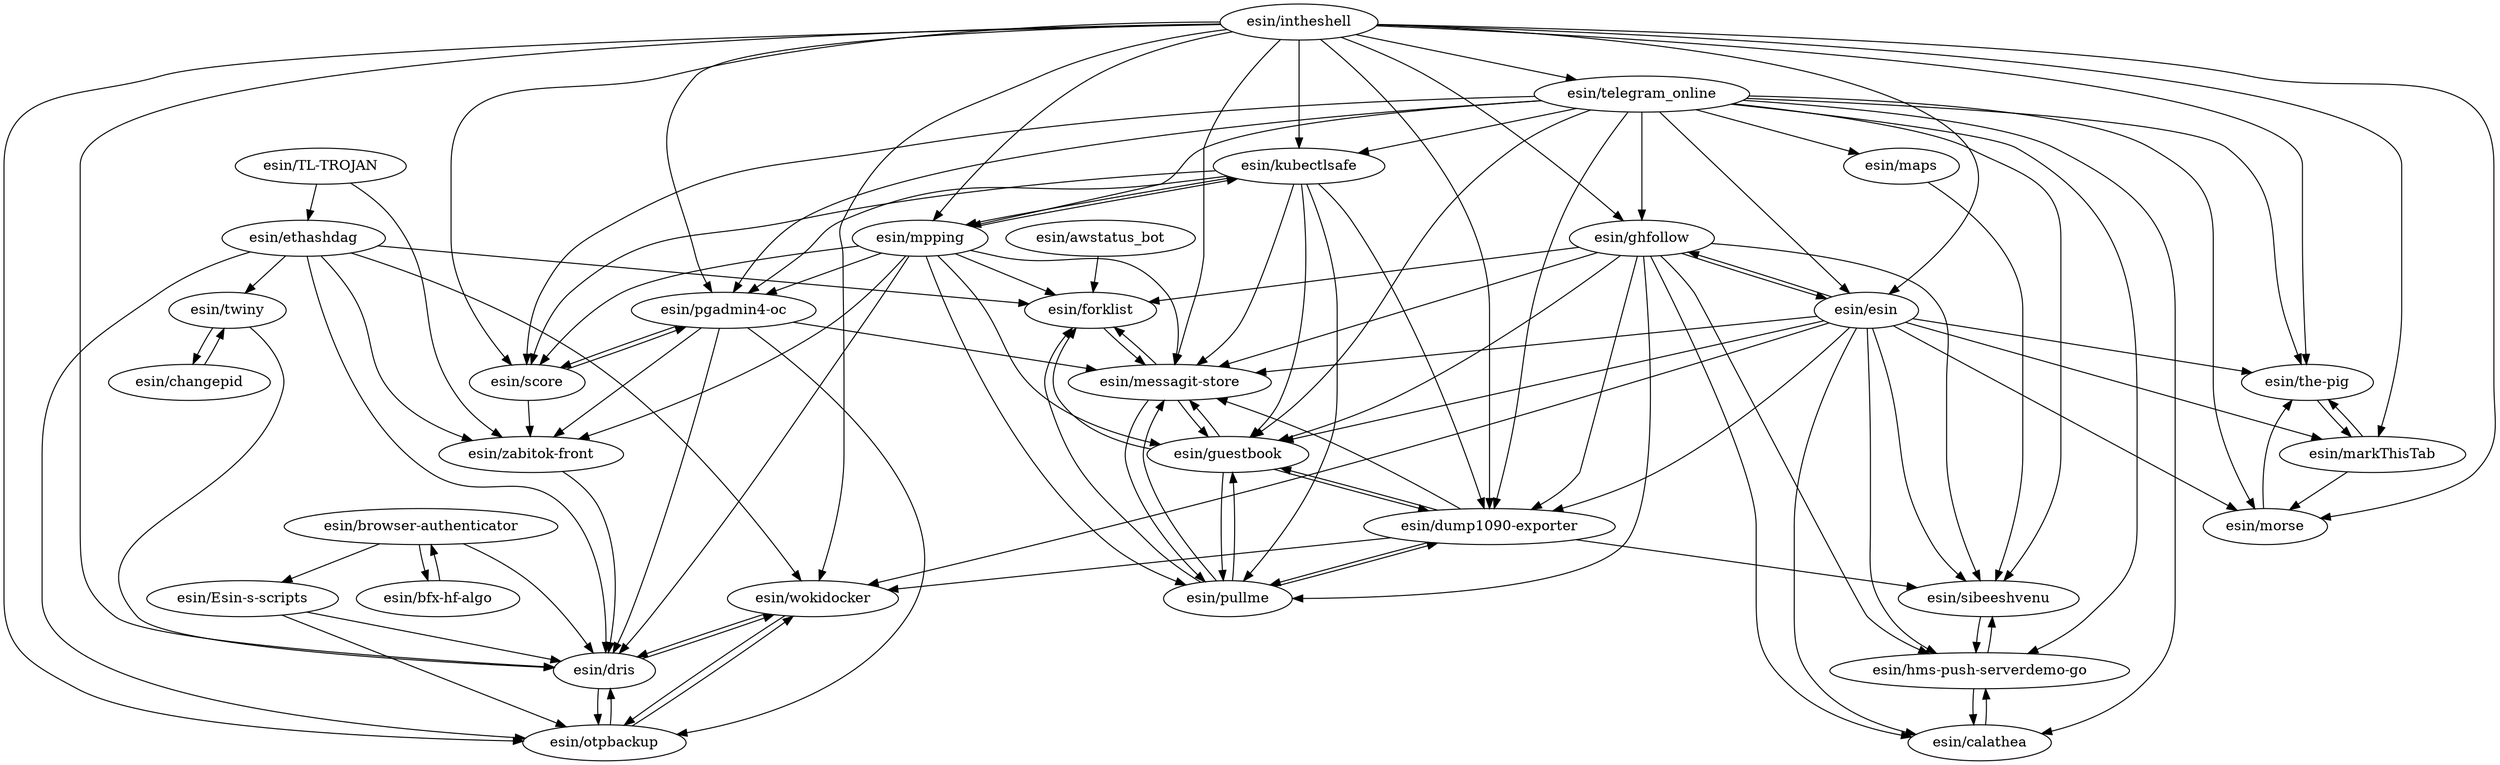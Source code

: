 digraph G {
"esin/kubectlsafe" -> "esin/mpping"
"esin/kubectlsafe" -> "esin/pgadmin4-oc"
"esin/kubectlsafe" -> "esin/score"
"esin/kubectlsafe" -> "esin/guestbook"
"esin/kubectlsafe" -> "esin/dump1090-exporter"
"esin/kubectlsafe" -> "esin/pullme"
"esin/kubectlsafe" -> "esin/messagit-store"
"esin/mpping" -> "esin/messagit-store"
"esin/mpping" -> "esin/pgadmin4-oc"
"esin/mpping" -> "esin/guestbook"
"esin/mpping" -> "esin/pullme"
"esin/mpping" -> "esin/score"
"esin/mpping" -> "esin/kubectlsafe"
"esin/mpping" -> "esin/zabitok-front"
"esin/mpping" -> "esin/dris"
"esin/mpping" -> "esin/forklist"
"esin/changepid" -> "esin/twiny"
"esin/bfx-hf-algo" -> "esin/browser-authenticator"
"esin/browser-authenticator" -> "esin/bfx-hf-algo"
"esin/browser-authenticator" -> "esin/dris"
"esin/browser-authenticator" -> "esin/Esin-s-scripts"
"esin/otpbackup" -> "esin/dris"
"esin/otpbackup" -> "esin/wokidocker"
"esin/dris" -> "esin/otpbackup"
"esin/dris" -> "esin/wokidocker"
"esin/wokidocker" -> "esin/dris"
"esin/wokidocker" -> "esin/otpbackup"
"esin/twiny" -> "esin/changepid"
"esin/twiny" -> "esin/dris"
"esin/ethashdag" -> "esin/dris"
"esin/ethashdag" -> "esin/otpbackup"
"esin/ethashdag" -> "esin/wokidocker"
"esin/ethashdag" -> "esin/zabitok-front"
"esin/ethashdag" -> "esin/twiny"
"esin/ethashdag" -> "esin/forklist"
"esin/TL-TROJAN" -> "esin/zabitok-front"
"esin/TL-TROJAN" -> "esin/ethashdag"
"esin/zabitok-front" -> "esin/dris"
"esin/score" -> "esin/pgadmin4-oc"
"esin/score" -> "esin/zabitok-front"
"esin/pgadmin4-oc" -> "esin/zabitok-front"
"esin/pgadmin4-oc" -> "esin/dris"
"esin/pgadmin4-oc" -> "esin/score"
"esin/pgadmin4-oc" -> "esin/messagit-store"
"esin/pgadmin4-oc" -> "esin/otpbackup"
"esin/messagit-store" -> "esin/guestbook"
"esin/messagit-store" -> "esin/pullme"
"esin/messagit-store" -> "esin/forklist"
"esin/esin" -> "esin/dump1090-exporter"
"esin/esin" -> "esin/the-pig"
"esin/esin" -> "esin/ghfollow"
"esin/esin" -> "esin/markThisTab"
"esin/esin" -> "esin/guestbook"
"esin/esin" -> "esin/calathea"
"esin/esin" -> "esin/sibeeshvenu"
"esin/esin" -> "esin/messagit-store"
"esin/esin" -> "esin/hms-push-serverdemo-go"
"esin/esin" -> "esin/morse"
"esin/esin" -> "esin/wokidocker"
"esin/pullme" -> "esin/messagit-store"
"esin/pullme" -> "esin/guestbook"
"esin/pullme" -> "esin/forklist"
"esin/pullme" -> "esin/dump1090-exporter"
"esin/dump1090-exporter" -> "esin/guestbook"
"esin/dump1090-exporter" -> "esin/messagit-store"
"esin/dump1090-exporter" -> "esin/pullme"
"esin/dump1090-exporter" -> "esin/sibeeshvenu"
"esin/dump1090-exporter" -> "esin/wokidocker"
"esin/Esin-s-scripts" -> "esin/dris"
"esin/Esin-s-scripts" -> "esin/otpbackup"
"esin/forklist" -> "esin/messagit-store"
"esin/awstatus_bot" -> "esin/forklist"
"esin/telegram_online" -> "esin/kubectlsafe"
"esin/telegram_online" -> "esin/morse"
"esin/telegram_online" -> "esin/hms-push-serverdemo-go"
"esin/telegram_online" -> "esin/ghfollow"
"esin/telegram_online" -> "esin/dump1090-exporter"
"esin/telegram_online" -> "esin/calathea"
"esin/telegram_online" -> "esin/pgadmin4-oc"
"esin/telegram_online" -> "esin/maps"
"esin/telegram_online" -> "esin/sibeeshvenu"
"esin/telegram_online" -> "esin/score"
"esin/telegram_online" -> "esin/guestbook"
"esin/telegram_online" -> "esin/mpping"
"esin/telegram_online" -> "esin/esin"
"esin/telegram_online" -> "esin/the-pig"
"esin/guestbook" -> "esin/messagit-store"
"esin/guestbook" -> "esin/pullme"
"esin/guestbook" -> "esin/forklist"
"esin/guestbook" -> "esin/dump1090-exporter"
"esin/ghfollow" -> "esin/dump1090-exporter"
"esin/ghfollow" -> "esin/guestbook"
"esin/ghfollow" -> "esin/pullme"
"esin/ghfollow" -> "esin/messagit-store"
"esin/ghfollow" -> "esin/calathea"
"esin/ghfollow" -> "esin/hms-push-serverdemo-go"
"esin/ghfollow" -> "esin/esin"
"esin/ghfollow" -> "esin/sibeeshvenu"
"esin/ghfollow" -> "esin/forklist"
"esin/hms-push-serverdemo-go" -> "esin/sibeeshvenu"
"esin/hms-push-serverdemo-go" -> "esin/calathea"
"esin/sibeeshvenu" -> "esin/hms-push-serverdemo-go"
"esin/calathea" -> "esin/hms-push-serverdemo-go"
"esin/markThisTab" -> "esin/the-pig"
"esin/markThisTab" -> "esin/morse"
"esin/morse" -> "esin/the-pig"
"esin/the-pig" -> "esin/markThisTab"
"esin/maps" -> "esin/sibeeshvenu"
"esin/intheshell" -> "esin/mpping"
"esin/intheshell" -> "esin/kubectlsafe"
"esin/intheshell" -> "esin/esin"
"esin/intheshell" -> "esin/dump1090-exporter"
"esin/intheshell" -> "esin/pgadmin4-oc"
"esin/intheshell" -> "esin/telegram_online"
"esin/intheshell" -> "esin/the-pig"
"esin/intheshell" -> "esin/morse"
"esin/intheshell" -> "esin/ghfollow"
"esin/intheshell" -> "esin/score"
"esin/intheshell" -> "esin/markThisTab"
"esin/intheshell" -> "esin/wokidocker"
"esin/intheshell" -> "esin/dris"
"esin/intheshell" -> "esin/messagit-store"
"esin/intheshell" -> "esin/otpbackup"
"esin/kubectlsafe" ["l"="1.567,45.673"]
"esin/mpping" ["l"="1.58,45.671"]
"esin/pgadmin4-oc" ["l"="1.583,45.682"]
"esin/score" ["l"="1.572,45.682"]
"esin/guestbook" ["l"="1.556,45.659"]
"esin/dump1090-exporter" ["l"="1.555,45.669"]
"esin/pullme" ["l"="1.567,45.656"]
"esin/messagit-store" ["l"="1.566,45.666"]
"esin/zabitok-front" ["l"="1.6,45.676"]
"esin/dris" ["l"="1.593,45.693"]
"esin/forklist" ["l"="1.581,45.659"]
"esin/changepid" ["l"="1.64,45.698"]
"esin/twiny" ["l"="1.621,45.694"]
"esin/bfx-hf-algo" ["l"="1.621,45.727"]
"esin/browser-authenticator" ["l"="1.611,45.715"]
"esin/Esin-s-scripts" ["l"="1.594,45.71"]
"esin/otpbackup" ["l"="1.581,45.699"]
"esin/wokidocker" ["l"="1.573,45.69"]
"esin/ethashdag" ["l"="1.601,45.685"]
"esin/TL-TROJAN" ["l"="1.623,45.675"]
"esin/esin" ["l"="1.536,45.679"]
"esin/the-pig" ["l"="1.526,45.688"]
"esin/ghfollow" ["l"="1.543,45.663"]
"esin/markThisTab" ["l"="1.528,45.7"]
"esin/calathea" ["l"="1.518,45.665"]
"esin/sibeeshvenu" ["l"="1.529,45.665"]
"esin/hms-push-serverdemo-go" ["l"="1.521,45.674"]
"esin/morse" ["l"="1.539,45.694"]
"esin/awstatus_bot" ["l"="1.597,45.643"]
"esin/telegram_online" ["l"="1.545,45.674"]
"esin/maps" ["l"="1.526,45.652"]
"esin/intheshell" ["l"="1.556,45.688"]
}